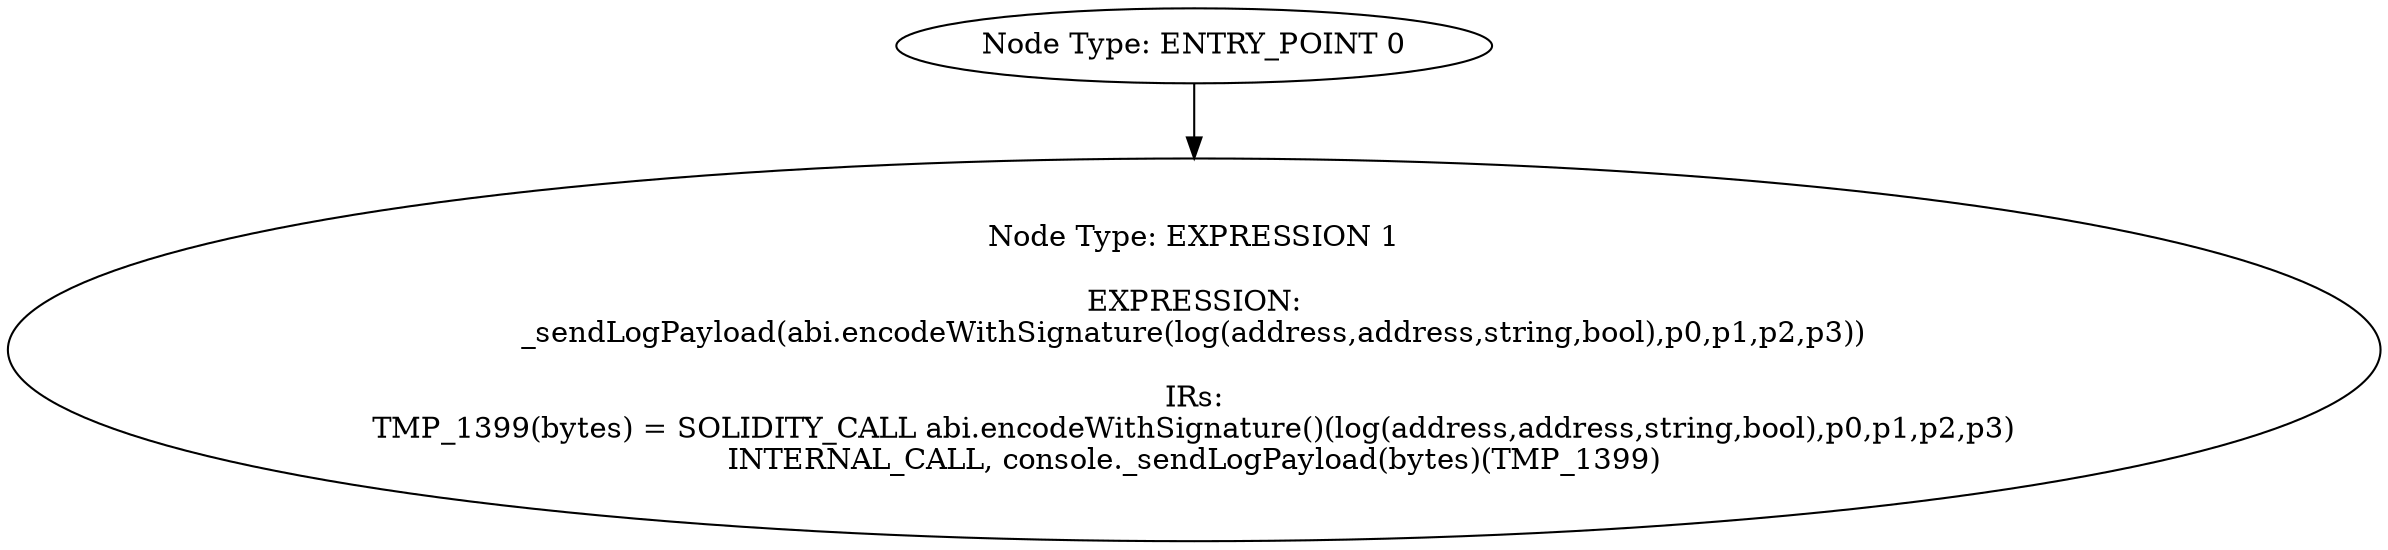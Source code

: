 digraph{
0[label="Node Type: ENTRY_POINT 0
"];
0->1;
1[label="Node Type: EXPRESSION 1

EXPRESSION:
_sendLogPayload(abi.encodeWithSignature(log(address,address,string,bool),p0,p1,p2,p3))

IRs:
TMP_1399(bytes) = SOLIDITY_CALL abi.encodeWithSignature()(log(address,address,string,bool),p0,p1,p2,p3)
INTERNAL_CALL, console._sendLogPayload(bytes)(TMP_1399)"];
}
